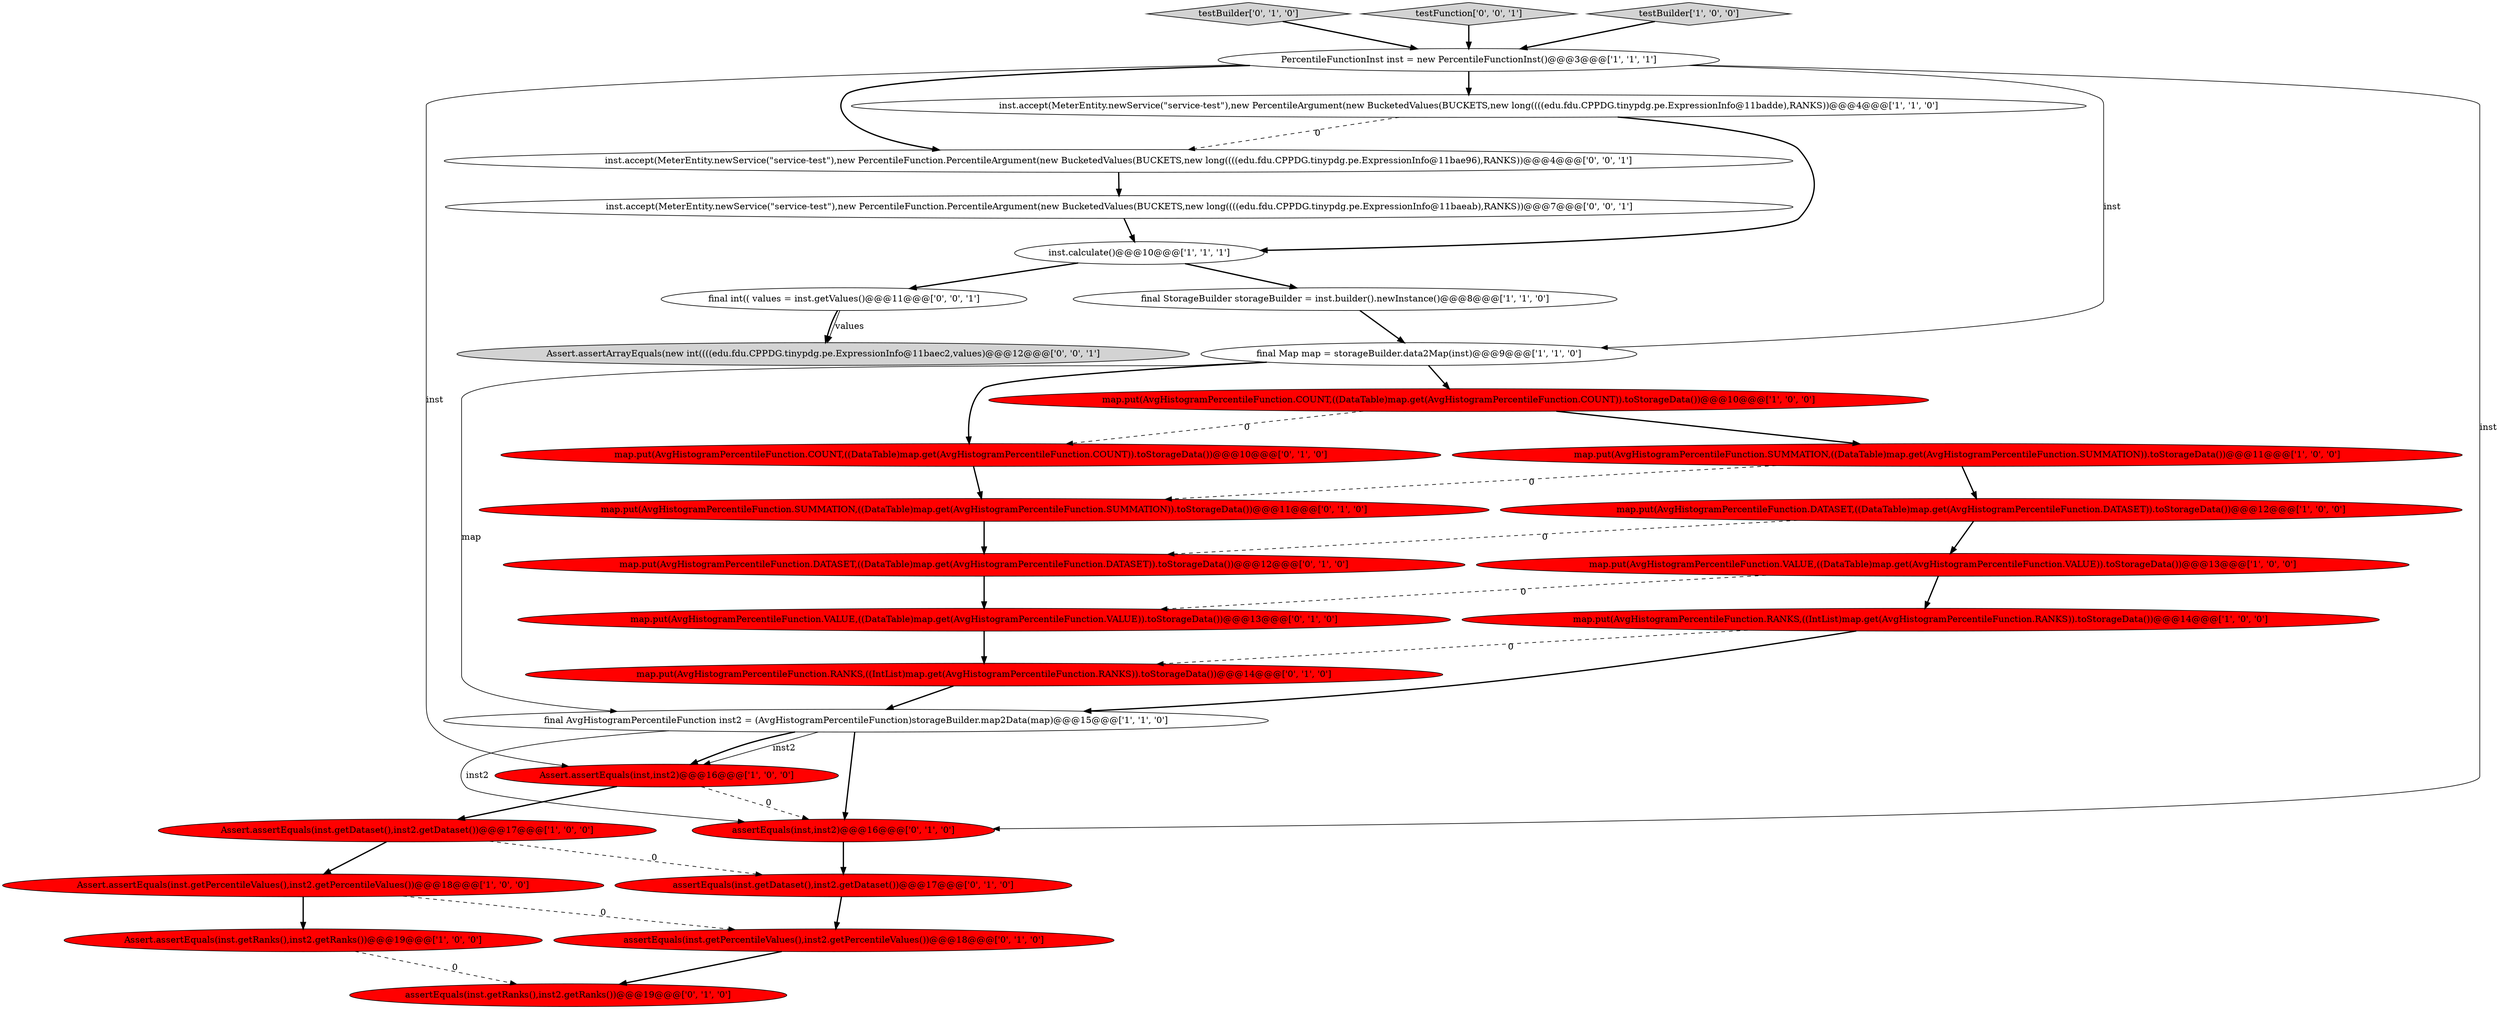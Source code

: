 digraph {
27 [style = filled, label = "final int(( values = inst.getValues()@@@11@@@['0', '0', '1']", fillcolor = white, shape = ellipse image = "AAA0AAABBB3BBB"];
28 [style = filled, label = "inst.accept(MeterEntity.newService(\"service-test\"),new PercentileFunction.PercentileArgument(new BucketedValues(BUCKETS,new long((((edu.fdu.CPPDG.tinypdg.pe.ExpressionInfo@11baeab),RANKS))@@@7@@@['0', '0', '1']", fillcolor = white, shape = ellipse image = "AAA0AAABBB3BBB"];
6 [style = filled, label = "final AvgHistogramPercentileFunction inst2 = (AvgHistogramPercentileFunction)storageBuilder.map2Data(map)@@@15@@@['1', '1', '0']", fillcolor = white, shape = ellipse image = "AAA0AAABBB1BBB"];
22 [style = filled, label = "testBuilder['0', '1', '0']", fillcolor = lightgray, shape = diamond image = "AAA0AAABBB2BBB"];
13 [style = filled, label = "map.put(AvgHistogramPercentileFunction.RANKS,((IntList)map.get(AvgHistogramPercentileFunction.RANKS)).toStorageData())@@@14@@@['1', '0', '0']", fillcolor = red, shape = ellipse image = "AAA1AAABBB1BBB"];
21 [style = filled, label = "map.put(AvgHistogramPercentileFunction.COUNT,((DataTable)map.get(AvgHistogramPercentileFunction.COUNT)).toStorageData())@@@10@@@['0', '1', '0']", fillcolor = red, shape = ellipse image = "AAA1AAABBB2BBB"];
24 [style = filled, label = "assertEquals(inst.getDataset(),inst2.getDataset())@@@17@@@['0', '1', '0']", fillcolor = red, shape = ellipse image = "AAA1AAABBB2BBB"];
29 [style = filled, label = "Assert.assertArrayEquals(new int((((edu.fdu.CPPDG.tinypdg.pe.ExpressionInfo@11baec2,values)@@@12@@@['0', '0', '1']", fillcolor = lightgray, shape = ellipse image = "AAA0AAABBB3BBB"];
20 [style = filled, label = "assertEquals(inst.getPercentileValues(),inst2.getPercentileValues())@@@18@@@['0', '1', '0']", fillcolor = red, shape = ellipse image = "AAA1AAABBB2BBB"];
0 [style = filled, label = "final Map map = storageBuilder.data2Map(inst)@@@9@@@['1', '1', '0']", fillcolor = white, shape = ellipse image = "AAA0AAABBB1BBB"];
16 [style = filled, label = "assertEquals(inst,inst2)@@@16@@@['0', '1', '0']", fillcolor = red, shape = ellipse image = "AAA1AAABBB2BBB"];
23 [style = filled, label = "map.put(AvgHistogramPercentileFunction.VALUE,((DataTable)map.get(AvgHistogramPercentileFunction.VALUE)).toStorageData())@@@13@@@['0', '1', '0']", fillcolor = red, shape = ellipse image = "AAA1AAABBB2BBB"];
4 [style = filled, label = "map.put(AvgHistogramPercentileFunction.COUNT,((DataTable)map.get(AvgHistogramPercentileFunction.COUNT)).toStorageData())@@@10@@@['1', '0', '0']", fillcolor = red, shape = ellipse image = "AAA1AAABBB1BBB"];
5 [style = filled, label = "Assert.assertEquals(inst.getRanks(),inst2.getRanks())@@@19@@@['1', '0', '0']", fillcolor = red, shape = ellipse image = "AAA1AAABBB1BBB"];
11 [style = filled, label = "inst.calculate()@@@10@@@['1', '1', '1']", fillcolor = white, shape = ellipse image = "AAA0AAABBB1BBB"];
12 [style = filled, label = "map.put(AvgHistogramPercentileFunction.DATASET,((DataTable)map.get(AvgHistogramPercentileFunction.DATASET)).toStorageData())@@@12@@@['1', '0', '0']", fillcolor = red, shape = ellipse image = "AAA1AAABBB1BBB"];
18 [style = filled, label = "map.put(AvgHistogramPercentileFunction.SUMMATION,((DataTable)map.get(AvgHistogramPercentileFunction.SUMMATION)).toStorageData())@@@11@@@['0', '1', '0']", fillcolor = red, shape = ellipse image = "AAA1AAABBB2BBB"];
17 [style = filled, label = "map.put(AvgHistogramPercentileFunction.DATASET,((DataTable)map.get(AvgHistogramPercentileFunction.DATASET)).toStorageData())@@@12@@@['0', '1', '0']", fillcolor = red, shape = ellipse image = "AAA1AAABBB2BBB"];
25 [style = filled, label = "map.put(AvgHistogramPercentileFunction.RANKS,((IntList)map.get(AvgHistogramPercentileFunction.RANKS)).toStorageData())@@@14@@@['0', '1', '0']", fillcolor = red, shape = ellipse image = "AAA1AAABBB2BBB"];
26 [style = filled, label = "testFunction['0', '0', '1']", fillcolor = lightgray, shape = diamond image = "AAA0AAABBB3BBB"];
30 [style = filled, label = "inst.accept(MeterEntity.newService(\"service-test\"),new PercentileFunction.PercentileArgument(new BucketedValues(BUCKETS,new long((((edu.fdu.CPPDG.tinypdg.pe.ExpressionInfo@11bae96),RANKS))@@@4@@@['0', '0', '1']", fillcolor = white, shape = ellipse image = "AAA0AAABBB3BBB"];
3 [style = filled, label = "map.put(AvgHistogramPercentileFunction.VALUE,((DataTable)map.get(AvgHistogramPercentileFunction.VALUE)).toStorageData())@@@13@@@['1', '0', '0']", fillcolor = red, shape = ellipse image = "AAA1AAABBB1BBB"];
2 [style = filled, label = "Assert.assertEquals(inst.getDataset(),inst2.getDataset())@@@17@@@['1', '0', '0']", fillcolor = red, shape = ellipse image = "AAA1AAABBB1BBB"];
8 [style = filled, label = "map.put(AvgHistogramPercentileFunction.SUMMATION,((DataTable)map.get(AvgHistogramPercentileFunction.SUMMATION)).toStorageData())@@@11@@@['1', '0', '0']", fillcolor = red, shape = ellipse image = "AAA1AAABBB1BBB"];
19 [style = filled, label = "assertEquals(inst.getRanks(),inst2.getRanks())@@@19@@@['0', '1', '0']", fillcolor = red, shape = ellipse image = "AAA1AAABBB2BBB"];
10 [style = filled, label = "inst.accept(MeterEntity.newService(\"service-test\"),new PercentileArgument(new BucketedValues(BUCKETS,new long((((edu.fdu.CPPDG.tinypdg.pe.ExpressionInfo@11badde),RANKS))@@@4@@@['1', '1', '0']", fillcolor = white, shape = ellipse image = "AAA0AAABBB1BBB"];
1 [style = filled, label = "Assert.assertEquals(inst,inst2)@@@16@@@['1', '0', '0']", fillcolor = red, shape = ellipse image = "AAA1AAABBB1BBB"];
7 [style = filled, label = "testBuilder['1', '0', '0']", fillcolor = lightgray, shape = diamond image = "AAA0AAABBB1BBB"];
14 [style = filled, label = "Assert.assertEquals(inst.getPercentileValues(),inst2.getPercentileValues())@@@18@@@['1', '0', '0']", fillcolor = red, shape = ellipse image = "AAA1AAABBB1BBB"];
15 [style = filled, label = "final StorageBuilder storageBuilder = inst.builder().newInstance()@@@8@@@['1', '1', '0']", fillcolor = white, shape = ellipse image = "AAA0AAABBB1BBB"];
9 [style = filled, label = "PercentileFunctionInst inst = new PercentileFunctionInst()@@@3@@@['1', '1', '1']", fillcolor = white, shape = ellipse image = "AAA0AAABBB1BBB"];
9->16 [style = solid, label="inst"];
6->16 [style = solid, label="inst2"];
23->25 [style = bold, label=""];
0->6 [style = solid, label="map"];
6->1 [style = solid, label="inst2"];
16->24 [style = bold, label=""];
28->11 [style = bold, label=""];
22->9 [style = bold, label=""];
18->17 [style = bold, label=""];
12->17 [style = dashed, label="0"];
14->20 [style = dashed, label="0"];
26->9 [style = bold, label=""];
9->30 [style = bold, label=""];
0->21 [style = bold, label=""];
9->10 [style = bold, label=""];
13->25 [style = dashed, label="0"];
25->6 [style = bold, label=""];
4->21 [style = dashed, label="0"];
17->23 [style = bold, label=""];
21->18 [style = bold, label=""];
11->15 [style = bold, label=""];
9->0 [style = solid, label="inst"];
24->20 [style = bold, label=""];
7->9 [style = bold, label=""];
3->23 [style = dashed, label="0"];
6->1 [style = bold, label=""];
10->30 [style = dashed, label="0"];
30->28 [style = bold, label=""];
0->4 [style = bold, label=""];
6->16 [style = bold, label=""];
1->16 [style = dashed, label="0"];
15->0 [style = bold, label=""];
2->14 [style = bold, label=""];
9->1 [style = solid, label="inst"];
3->13 [style = bold, label=""];
11->27 [style = bold, label=""];
4->8 [style = bold, label=""];
27->29 [style = solid, label="values"];
8->18 [style = dashed, label="0"];
1->2 [style = bold, label=""];
12->3 [style = bold, label=""];
13->6 [style = bold, label=""];
27->29 [style = bold, label=""];
2->24 [style = dashed, label="0"];
20->19 [style = bold, label=""];
5->19 [style = dashed, label="0"];
8->12 [style = bold, label=""];
14->5 [style = bold, label=""];
10->11 [style = bold, label=""];
}
